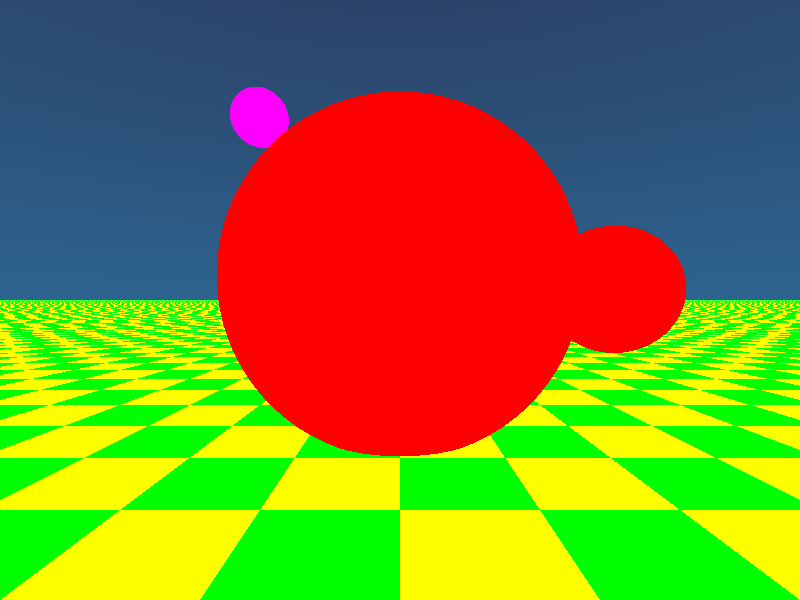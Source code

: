 // Persistence Of Vision raytracer version 3.5 sample file.
// File by Dieter Bayer.
// updated for compatibility with POV-Ray v3.5 by Ken Tyler on 08-26-01

global_settings { assumed_gamma 2.2 }

#include "colors.inc"

camera {
   location  <0, 20, -100>
   direction <0,  0,    0.7>
   up        <0,  1,    0>
   right   <4/3,  0,    0>
}

background { color SkyBlue }

// declare rainbow's colours

#declare r_violet1 = colour red 1.0 green 0.5 blue 1.0 filter 1.0;
#declare r_violet2 = colour red 1.0 green 0.5 blue 1.0 filter 0.8;
#declare r_indigo  = colour red 0.5 green 0.5 blue 1.0 filter 0.8;
#declare r_blue    = colour red 0.2 green 0.2 blue 1.0 filter 0.8;
#declare r_cyan    = colour red 0.2 green 1.0 blue 1.0 filter 0.8;
#declare r_green   = colour red 0.2 green 1.0 blue 0.2 filter 0.8;
#declare r_yellow  = colour red 1.0 green 1.0 blue 0.2 filter 0.8;
#declare r_orange  = colour red 1.0 green 0.5 blue 0.2 filter 0.8;
#declare r_red1    = colour red 1.0 green 0.2 blue 0.2 filter 0.8;
#declare r_red2    = colour red 1.0 green 0.2 blue 0.2 filter 1.0;

// create the rainbow

rainbow {
  angle 42.5
  width 5
  distance 1.0e7
  direction <-0.2, -0.2, 1>
  jitter 0.01
  colour_map {
    [0.000  colour r_violet1]
    [0.100  colour r_violet2]
    [0.214  colour r_indigo]
    [0.328  colour r_blue]
    [0.442  colour r_cyan]
    [0.556  colour r_green]
    [0.670  colour r_yellow]
    [0.784  colour r_orange]
    [0.900  colour r_red1]
  }
}

rainbow {
  angle 37
  width 5
  distance 1.0e7
  direction <-0.2, -0.2, 1>
  jitter 0.01
  colour_map {
    [0.000  colour r_violet1]
    [0.100  colour r_violet2]
    [0.214  colour r_indigo]
    [0.328  colour r_blue]
    [0.442  colour r_cyan]
    [0.556  colour r_green]
    [0.670  colour r_yellow]
    [0.784  colour r_orange]
    [0.900  colour r_red1]
  }
}

sky_sphere {
  pigment {
    gradient y
    color_map {
      [0 colour SkyBlue]
      [1 colour MidnightBlue]
    }
    scale 2
    translate <-1, -1, -1>
  }
}

/* Put down the beloved famous raytrace green/yellow checkered floor */
plane { y, -10
   pigment {
      checker colour Yellow colour Green
      scale 20
   }
   finish {
      ambient 0.2
      diffuse 0.8
   }
}

sphere { <0, 25, 0>, 40

   pigment {Red}
   finish {
      ambient 0.2
      diffuse 0.6
      phong 1.0
      phong_size 20
   }
}

sphere { <-100, 150, 200>,  20
   pigment {Magenta}
   finish {
      ambient 0.2
      diffuse 0.6
      phong 1.0
      phong_size 20
   }
}

sphere { <100, 25, 100>, 30
   pigment {Red}
   finish {
      ambient 0.2
      diffuse 0.6
      phong 1.0
      phong_size 20
   }
}

light_source {<100, 120, 40> colour White}
